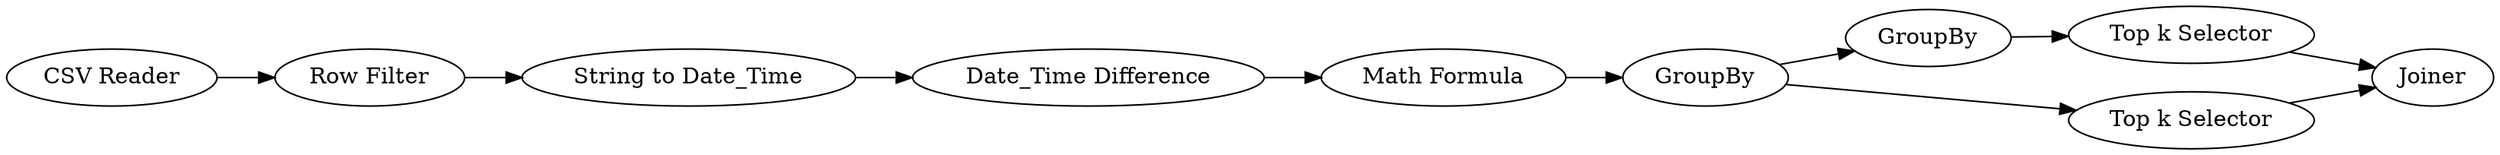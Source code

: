 digraph {
	4 -> 5
	8 -> 9
	3 -> 4
	9 -> 10
	5 -> 6
	1 -> 2
	2 -> 3
	6 -> 7
	7 -> 10
	6 -> 8
	5 [label="Math Formula"]
	1 [label="CSV Reader"]
	7 [label="Top k Selector"]
	9 [label="Top k Selector"]
	4 [label="Date_Time Difference"]
	6 [label=GroupBy]
	8 [label=GroupBy]
	3 [label="String to Date_Time"]
	2 [label="Row Filter"]
	10 [label=Joiner]
	rankdir=LR
}
